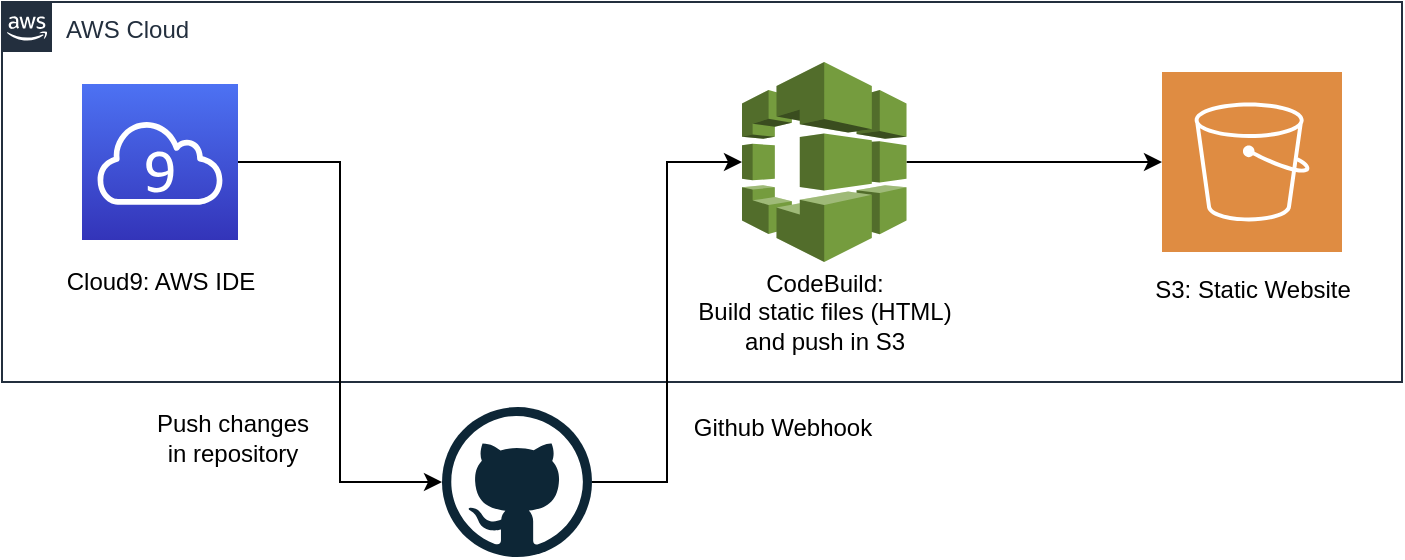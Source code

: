 <mxfile version="14.4.3" type="device"><diagram id="KefQWN0Lgr_U7D8kvRNB" name="Page-1"><mxGraphModel dx="1422" dy="822" grid="1" gridSize="10" guides="1" tooltips="1" connect="1" arrows="1" fold="1" page="1" pageScale="1" pageWidth="1169" pageHeight="827" math="0" shadow="0"><root><mxCell id="0"/><mxCell id="1" parent="0"/><mxCell id="iqCeJIFhomCNNCDMYei--15" value="AWS Cloud" style="points=[[0,0],[0.25,0],[0.5,0],[0.75,0],[1,0],[1,0.25],[1,0.5],[1,0.75],[1,1],[0.75,1],[0.5,1],[0.25,1],[0,1],[0,0.75],[0,0.5],[0,0.25]];outlineConnect=0;gradientColor=none;html=1;whiteSpace=wrap;fontSize=12;fontStyle=0;shape=mxgraph.aws4.group;grIcon=mxgraph.aws4.group_aws_cloud_alt;strokeColor=#232F3E;fillColor=none;verticalAlign=top;align=left;spacingLeft=30;fontColor=#232F3E;dashed=0;" vertex="1" parent="1"><mxGeometry x="80" y="270" width="700" height="190" as="geometry"/></mxCell><mxCell id="iqCeJIFhomCNNCDMYei--8" value="" style="pointerEvents=1;shadow=0;dashed=0;html=1;strokeColor=none;fillColor=#DF8C42;labelPosition=center;verticalLabelPosition=bottom;verticalAlign=top;align=center;outlineConnect=0;shape=mxgraph.veeam2.aws_s3;aspect=fixed;" vertex="1" parent="1"><mxGeometry x="660" y="305" width="90" height="90" as="geometry"/></mxCell><mxCell id="iqCeJIFhomCNNCDMYei--10" style="edgeStyle=orthogonalEdgeStyle;rounded=0;orthogonalLoop=1;jettySize=auto;html=1;exitX=1;exitY=0.5;exitDx=0;exitDy=0;exitPerimeter=0;" edge="1" parent="1" source="iqCeJIFhomCNNCDMYei--9" target="iqCeJIFhomCNNCDMYei--8"><mxGeometry relative="1" as="geometry"/></mxCell><mxCell id="iqCeJIFhomCNNCDMYei--9" value="" style="outlineConnect=0;dashed=0;verticalLabelPosition=bottom;verticalAlign=top;align=center;html=1;shape=mxgraph.aws3.codebuild;fillColor=#759C3E;gradientColor=none;aspect=fixed;" vertex="1" parent="1"><mxGeometry x="450" y="300" width="82.26" height="100" as="geometry"/></mxCell><mxCell id="iqCeJIFhomCNNCDMYei--12" style="edgeStyle=orthogonalEdgeStyle;rounded=0;orthogonalLoop=1;jettySize=auto;html=1;entryX=0;entryY=0.5;entryDx=0;entryDy=0;entryPerimeter=0;" edge="1" parent="1" source="iqCeJIFhomCNNCDMYei--11" target="iqCeJIFhomCNNCDMYei--9"><mxGeometry relative="1" as="geometry"/></mxCell><mxCell id="iqCeJIFhomCNNCDMYei--16" style="edgeStyle=orthogonalEdgeStyle;rounded=0;orthogonalLoop=1;jettySize=auto;html=1;entryX=1;entryY=0.5;entryDx=0;entryDy=0;entryPerimeter=0;startArrow=classic;startFill=1;endArrow=none;endFill=0;" edge="1" parent="1" source="iqCeJIFhomCNNCDMYei--11" target="iqCeJIFhomCNNCDMYei--13"><mxGeometry relative="1" as="geometry"/></mxCell><mxCell id="iqCeJIFhomCNNCDMYei--11" value="" style="dashed=0;outlineConnect=0;html=1;align=center;labelPosition=center;verticalLabelPosition=bottom;verticalAlign=top;shape=mxgraph.weblogos.github" vertex="1" parent="1"><mxGeometry x="300" y="472.5" width="75" height="75" as="geometry"/></mxCell><mxCell id="iqCeJIFhomCNNCDMYei--13" value="" style="points=[[0,0,0],[0.25,0,0],[0.5,0,0],[0.75,0,0],[1,0,0],[0,1,0],[0.25,1,0],[0.5,1,0],[0.75,1,0],[1,1,0],[0,0.25,0],[0,0.5,0],[0,0.75,0],[1,0.25,0],[1,0.5,0],[1,0.75,0]];outlineConnect=0;fontColor=#232F3E;gradientColor=#4D72F3;gradientDirection=north;fillColor=#3334B9;strokeColor=#ffffff;dashed=0;verticalLabelPosition=bottom;verticalAlign=top;align=center;html=1;fontSize=12;fontStyle=0;aspect=fixed;shape=mxgraph.aws4.resourceIcon;resIcon=mxgraph.aws4.cloud9;" vertex="1" parent="1"><mxGeometry x="120" y="311" width="78" height="78" as="geometry"/></mxCell><mxCell id="iqCeJIFhomCNNCDMYei--17" value="Github Webhook" style="text;html=1;align=center;verticalAlign=middle;resizable=0;points=[];autosize=1;" vertex="1" parent="1"><mxGeometry x="420" y="472.5" width="100" height="20" as="geometry"/></mxCell><mxCell id="iqCeJIFhomCNNCDMYei--18" value="CodeBuild:&lt;br&gt;Build static files (HTML)&lt;br&gt;and push in S3" style="text;html=1;align=center;verticalAlign=middle;resizable=0;points=[];autosize=1;" vertex="1" parent="1"><mxGeometry x="421.13" y="400" width="140" height="50" as="geometry"/></mxCell><mxCell id="iqCeJIFhomCNNCDMYei--19" value="S3: Static Website" style="text;html=1;align=center;verticalAlign=middle;resizable=0;points=[];autosize=1;" vertex="1" parent="1"><mxGeometry x="650" y="404" width="110" height="20" as="geometry"/></mxCell><mxCell id="iqCeJIFhomCNNCDMYei--20" value="Cloud9: AWS IDE" style="text;html=1;align=center;verticalAlign=middle;resizable=0;points=[];autosize=1;" vertex="1" parent="1"><mxGeometry x="104" y="400" width="110" height="20" as="geometry"/></mxCell><mxCell id="iqCeJIFhomCNNCDMYei--21" value="Push changes &lt;br&gt;in repository" style="text;html=1;align=center;verticalAlign=middle;resizable=0;points=[];autosize=1;" vertex="1" parent="1"><mxGeometry x="150" y="472.5" width="90" height="30" as="geometry"/></mxCell></root></mxGraphModel></diagram></mxfile>